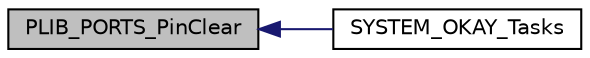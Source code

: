 digraph "PLIB_PORTS_PinClear"
{
  edge [fontname="Helvetica",fontsize="10",labelfontname="Helvetica",labelfontsize="10"];
  node [fontname="Helvetica",fontsize="10",shape=record];
  rankdir="LR";
  Node4395 [label="PLIB_PORTS_PinClear",height=0.2,width=0.4,color="black", fillcolor="grey75", style="filled", fontcolor="black"];
  Node4395 -> Node4396 [dir="back",color="midnightblue",fontsize="10",style="solid",fontname="Helvetica"];
  Node4396 [label="SYSTEM_OKAY_Tasks",height=0.2,width=0.4,color="black", fillcolor="white", style="filled",URL="$system__okay_8h.html#a8453de21018efd706e7eb817defceb65"];
}
